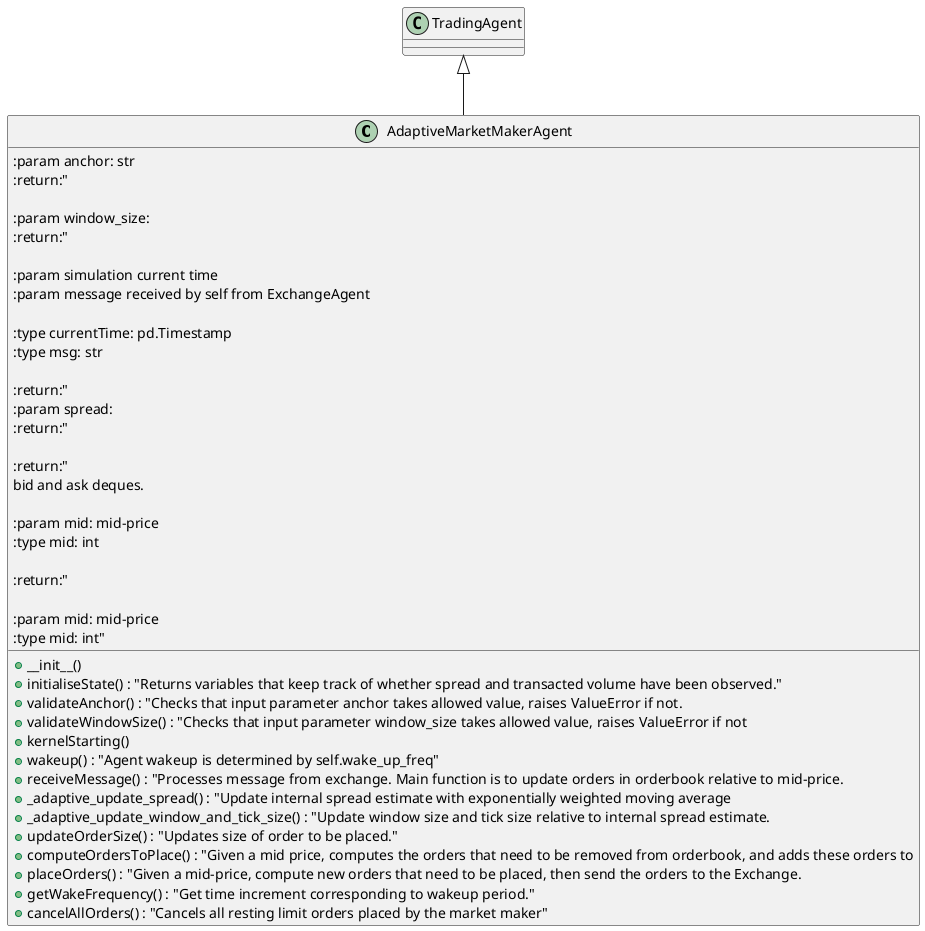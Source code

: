 @startuml
class AdaptiveMarketMakerAgent {
  + __init__()
  + initialiseState() : "Returns variables that keep track of whether spread and transacted volume have been observed."
  + validateAnchor() : "Checks that input parameter anchor takes allowed value, raises ValueError if not.

:param anchor: str
:return:"
  + validateWindowSize() : "Checks that input parameter window_size takes allowed value, raises ValueError if not

:param window_size:
:return:"
  + kernelStarting()
  + wakeup() : "Agent wakeup is determined by self.wake_up_freq"
  + receiveMessage() : "Processes message from exchange. Main function is to update orders in orderbook relative to mid-price.

:param simulation current time
:param message received by self from ExchangeAgent

:type currentTime: pd.Timestamp
:type msg: str

:return:"
  + _adaptive_update_spread() : "Update internal spread estimate with exponentially weighted moving average
:param spread:
:return:"
  + _adaptive_update_window_and_tick_size() : "Update window size and tick size relative to internal spread estimate.

:return:"
  + updateOrderSize() : "Updates size of order to be placed."
  + computeOrdersToPlace() : "Given a mid price, computes the orders that need to be removed from orderbook, and adds these orders to
    bid and ask deques.

:param mid: mid-price
:type mid: int

:return:"
  + placeOrders() : "Given a mid-price, compute new orders that need to be placed, then send the orders to the Exchange.

:param mid: mid-price
:type mid: int"
  + getWakeFrequency() : "Get time increment corresponding to wakeup period."
  + cancelAllOrders() : "Cancels all resting limit orders placed by the market maker"
}
TradingAgent <|-- AdaptiveMarketMakerAgent
@enduml